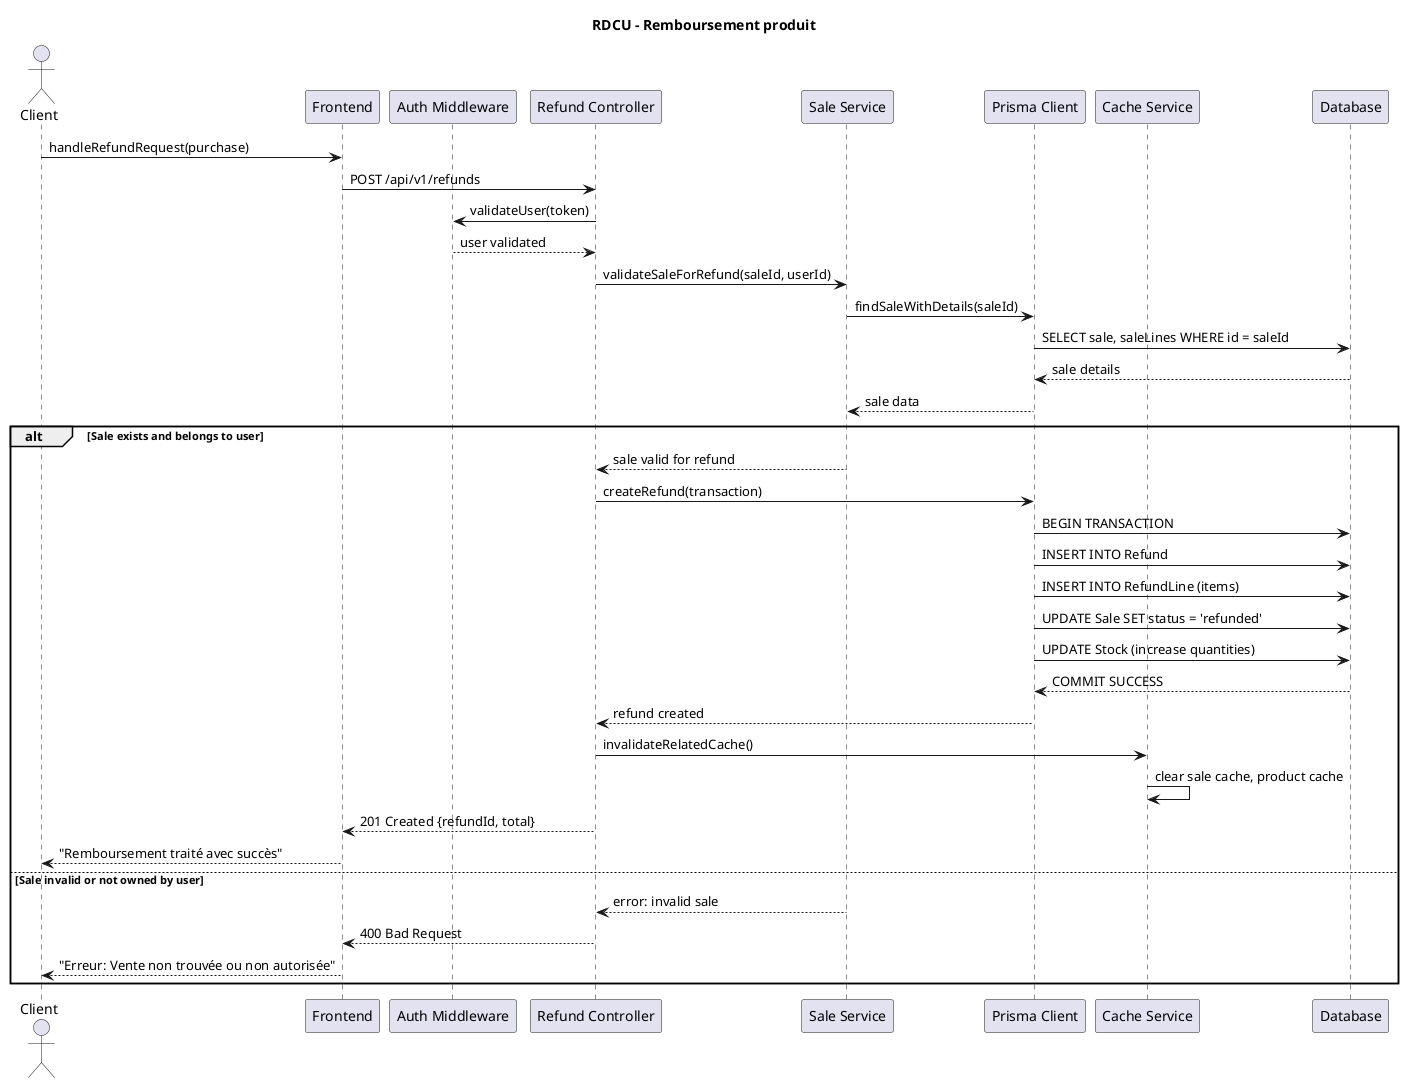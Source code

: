 @startuml RDCU Remboursement

title RDCU - Remboursement produit

actor Client
participant "Frontend" as UI
participant "Auth Middleware" as Auth
participant "Refund Controller" as RefundCtrl
participant "Sale Service" as SaleService
participant "Prisma Client" as Prisma
participant "Cache Service" as Cache
participant "Database" as DB

Client -> UI : handleRefundRequest(purchase)
UI -> RefundCtrl : POST /api/v1/refunds
RefundCtrl -> Auth : validateUser(token)
Auth --> RefundCtrl : user validated

RefundCtrl -> SaleService : validateSaleForRefund(saleId, userId)
SaleService -> Prisma : findSaleWithDetails(saleId)
Prisma -> DB : SELECT sale, saleLines WHERE id = saleId
DB --> Prisma : sale details
Prisma --> SaleService : sale data

alt Sale exists and belongs to user
  SaleService --> RefundCtrl : sale valid for refund
  RefundCtrl -> Prisma : createRefund(transaction)
  Prisma -> DB : BEGIN TRANSACTION
  Prisma -> DB : INSERT INTO Refund
  Prisma -> DB : INSERT INTO RefundLine (items)
  Prisma -> DB : UPDATE Sale SET status = 'refunded'
  Prisma -> DB : UPDATE Stock (increase quantities)
  DB --> Prisma : COMMIT SUCCESS
  Prisma --> RefundCtrl : refund created
  
  RefundCtrl -> Cache : invalidateRelatedCache()
  Cache -> Cache : clear sale cache, product cache
  
  RefundCtrl --> UI : 201 Created {refundId, total}
  UI --> Client : "Remboursement traité avec succès"
else Sale invalid or not owned by user
  SaleService --> RefundCtrl : error: invalid sale
  RefundCtrl --> UI : 400 Bad Request
  UI --> Client : "Erreur: Vente non trouvée ou non autorisée"
end

@enduml
